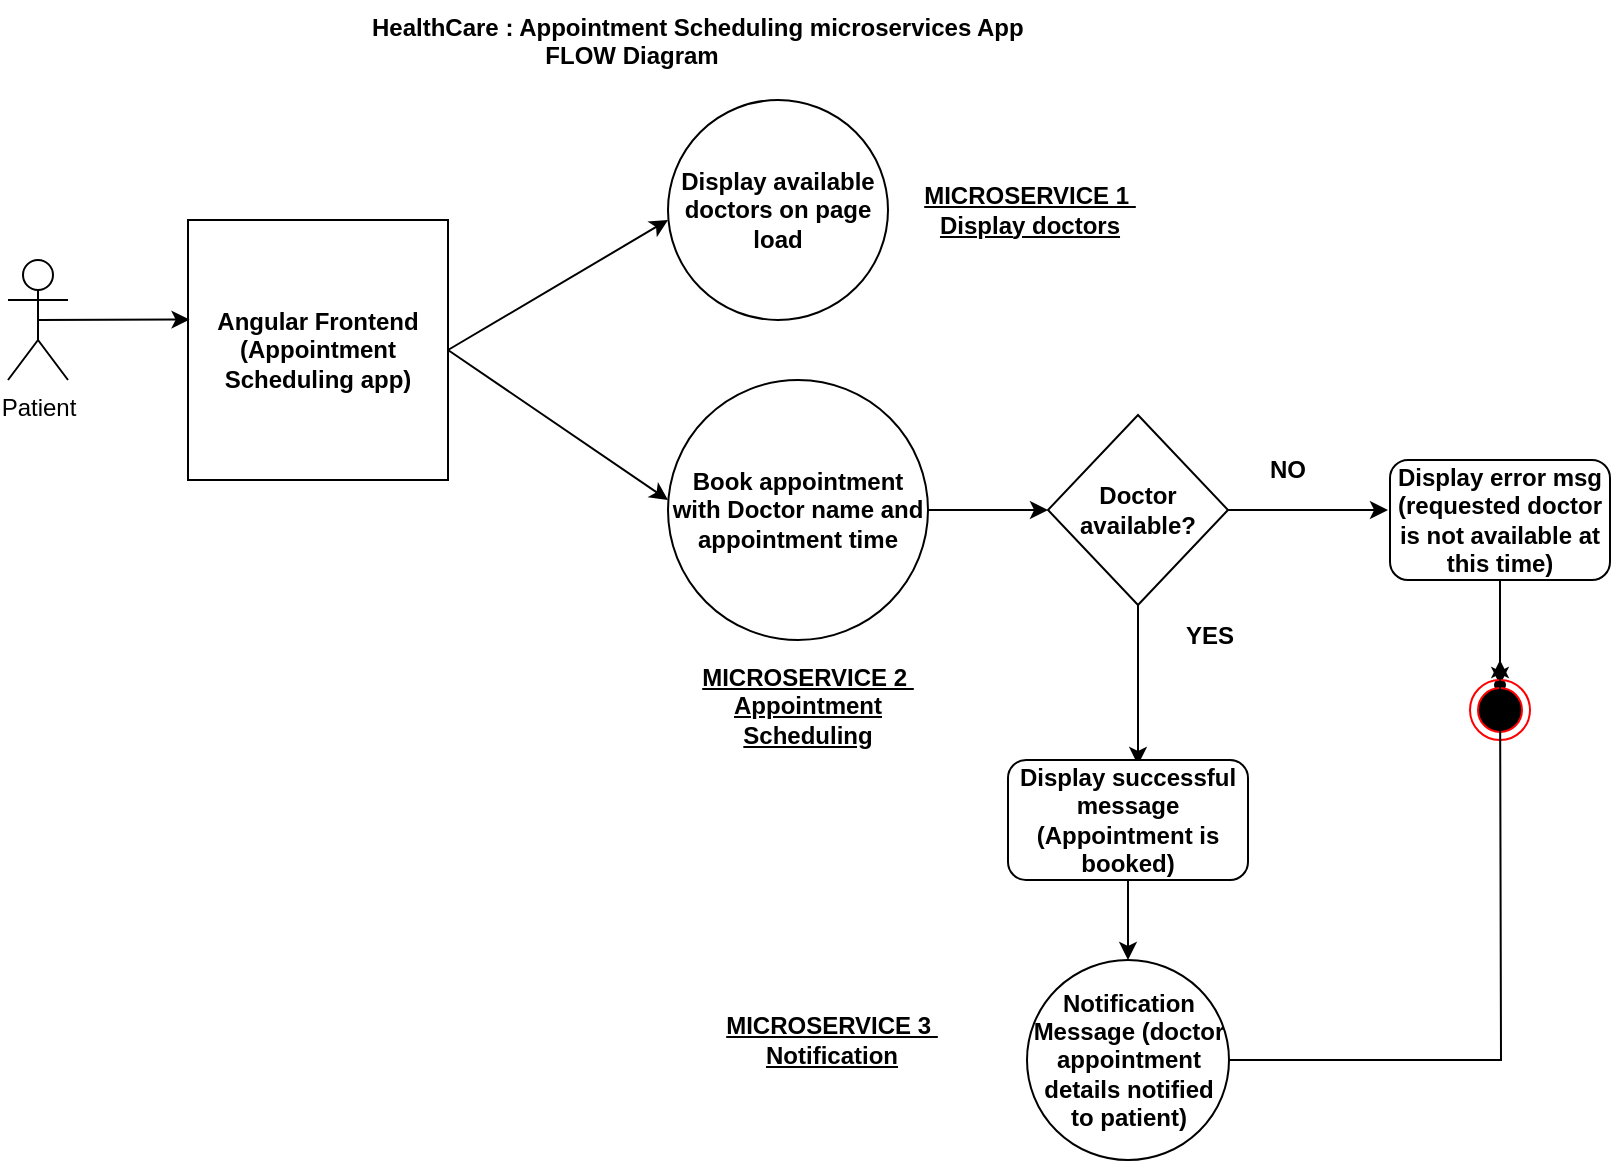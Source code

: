 <mxfile version="22.1.1" type="github">
  <diagram name="Page-1" id="-DX-BuYwbXiJZP43AESr">
    <mxGraphModel dx="1447" dy="584" grid="1" gridSize="10" guides="1" tooltips="1" connect="1" arrows="1" fold="1" page="1" pageScale="1" pageWidth="850" pageHeight="1100" math="0" shadow="0">
      <root>
        <mxCell id="0" />
        <mxCell id="1" parent="0" />
        <mxCell id="pXWiy-woDnGJ4gV50viA-1" value="Patient" style="shape=umlActor;verticalLabelPosition=bottom;verticalAlign=top;html=1;outlineConnect=0;" vertex="1" parent="1">
          <mxGeometry x="39" y="140" width="30" height="60" as="geometry" />
        </mxCell>
        <mxCell id="pXWiy-woDnGJ4gV50viA-2" value="&lt;b&gt;Angular Frontend (Appointment Scheduling app)&lt;/b&gt;" style="whiteSpace=wrap;html=1;aspect=fixed;" vertex="1" parent="1">
          <mxGeometry x="129" y="120" width="130" height="130" as="geometry" />
        </mxCell>
        <mxCell id="pXWiy-woDnGJ4gV50viA-3" value="" style="endArrow=classic;html=1;rounded=0;exitX=0.5;exitY=0.5;exitDx=0;exitDy=0;exitPerimeter=0;entryX=0.006;entryY=0.383;entryDx=0;entryDy=0;entryPerimeter=0;" edge="1" parent="1" source="pXWiy-woDnGJ4gV50viA-1" target="pXWiy-woDnGJ4gV50viA-2">
          <mxGeometry width="50" height="50" relative="1" as="geometry">
            <mxPoint x="289" y="230" as="sourcePoint" />
            <mxPoint x="339" y="180" as="targetPoint" />
          </mxGeometry>
        </mxCell>
        <mxCell id="pXWiy-woDnGJ4gV50viA-4" value="" style="endArrow=classic;html=1;rounded=0;exitX=1;exitY=0.5;exitDx=0;exitDy=0;" edge="1" parent="1" source="pXWiy-woDnGJ4gV50viA-2">
          <mxGeometry width="50" height="50" relative="1" as="geometry">
            <mxPoint x="289" y="230" as="sourcePoint" />
            <mxPoint x="369" y="120" as="targetPoint" />
          </mxGeometry>
        </mxCell>
        <mxCell id="pXWiy-woDnGJ4gV50viA-5" value="&lt;b&gt;Display available doctors on page load&lt;/b&gt;" style="ellipse;whiteSpace=wrap;html=1;aspect=fixed;" vertex="1" parent="1">
          <mxGeometry x="369" y="60" width="110" height="110" as="geometry" />
        </mxCell>
        <mxCell id="pXWiy-woDnGJ4gV50viA-6" value="" style="endArrow=classic;html=1;rounded=0;exitX=1;exitY=0.5;exitDx=0;exitDy=0;" edge="1" parent="1" source="pXWiy-woDnGJ4gV50viA-2">
          <mxGeometry width="50" height="50" relative="1" as="geometry">
            <mxPoint x="289" y="230" as="sourcePoint" />
            <mxPoint x="369" y="260" as="targetPoint" />
          </mxGeometry>
        </mxCell>
        <mxCell id="pXWiy-woDnGJ4gV50viA-7" value="&lt;b&gt;Book appointment with Doctor name and appointment time&lt;/b&gt;" style="ellipse;whiteSpace=wrap;html=1;aspect=fixed;" vertex="1" parent="1">
          <mxGeometry x="369" y="200" width="130" height="130" as="geometry" />
        </mxCell>
        <mxCell id="pXWiy-woDnGJ4gV50viA-8" value="" style="endArrow=classic;html=1;rounded=0;exitX=1;exitY=0.5;exitDx=0;exitDy=0;" edge="1" parent="1" source="pXWiy-woDnGJ4gV50viA-7">
          <mxGeometry width="50" height="50" relative="1" as="geometry">
            <mxPoint x="509" y="310" as="sourcePoint" />
            <mxPoint x="559" y="265" as="targetPoint" />
          </mxGeometry>
        </mxCell>
        <mxCell id="pXWiy-woDnGJ4gV50viA-11" value="" style="edgeStyle=orthogonalEdgeStyle;rounded=0;orthogonalLoop=1;jettySize=auto;html=1;" edge="1" parent="1" source="pXWiy-woDnGJ4gV50viA-9">
          <mxGeometry relative="1" as="geometry">
            <mxPoint x="604" y="392.5" as="targetPoint" />
          </mxGeometry>
        </mxCell>
        <mxCell id="pXWiy-woDnGJ4gV50viA-15" value="" style="edgeStyle=orthogonalEdgeStyle;rounded=0;orthogonalLoop=1;jettySize=auto;html=1;" edge="1" parent="1" source="pXWiy-woDnGJ4gV50viA-9">
          <mxGeometry relative="1" as="geometry">
            <mxPoint x="729" y="265" as="targetPoint" />
          </mxGeometry>
        </mxCell>
        <mxCell id="pXWiy-woDnGJ4gV50viA-9" value="&lt;b&gt;Doctor available?&lt;/b&gt;" style="rhombus;whiteSpace=wrap;html=1;" vertex="1" parent="1">
          <mxGeometry x="559" y="217.5" width="90" height="95" as="geometry" />
        </mxCell>
        <mxCell id="pXWiy-woDnGJ4gV50viA-22" value="" style="edgeStyle=orthogonalEdgeStyle;rounded=0;orthogonalLoop=1;jettySize=auto;html=1;" edge="1" parent="1" source="pXWiy-woDnGJ4gV50viA-12" target="pXWiy-woDnGJ4gV50viA-21">
          <mxGeometry relative="1" as="geometry" />
        </mxCell>
        <mxCell id="pXWiy-woDnGJ4gV50viA-12" value="&lt;b&gt;Display successful message (Appointment is booked)&lt;/b&gt;" style="rounded=1;whiteSpace=wrap;html=1;" vertex="1" parent="1">
          <mxGeometry x="539" y="390" width="120" height="60" as="geometry" />
        </mxCell>
        <mxCell id="pXWiy-woDnGJ4gV50viA-13" value="&lt;b&gt;YES&lt;/b&gt;" style="text;html=1;strokeColor=none;fillColor=none;align=center;verticalAlign=middle;whiteSpace=wrap;rounded=0;" vertex="1" parent="1">
          <mxGeometry x="610" y="312.5" width="60" height="30" as="geometry" />
        </mxCell>
        <mxCell id="pXWiy-woDnGJ4gV50viA-16" value="&lt;b&gt;NO&lt;/b&gt;" style="text;html=1;strokeColor=none;fillColor=none;align=center;verticalAlign=middle;whiteSpace=wrap;rounded=0;" vertex="1" parent="1">
          <mxGeometry x="649" y="230" width="60" height="30" as="geometry" />
        </mxCell>
        <mxCell id="pXWiy-woDnGJ4gV50viA-19" value="" style="edgeStyle=orthogonalEdgeStyle;rounded=0;orthogonalLoop=1;jettySize=auto;html=1;" edge="1" parent="1" source="pXWiy-woDnGJ4gV50viA-17" target="pXWiy-woDnGJ4gV50viA-18">
          <mxGeometry relative="1" as="geometry" />
        </mxCell>
        <mxCell id="pXWiy-woDnGJ4gV50viA-17" value="&lt;b&gt;Display error msg (requested doctor is not available at this time)&lt;/b&gt;" style="rounded=1;whiteSpace=wrap;html=1;" vertex="1" parent="1">
          <mxGeometry x="730" y="240" width="110" height="60" as="geometry" />
        </mxCell>
        <mxCell id="pXWiy-woDnGJ4gV50viA-18" value="" style="shape=waypoint;sketch=0;size=6;pointerEvents=1;points=[];fillColor=default;resizable=0;rotatable=0;perimeter=centerPerimeter;snapToPoint=1;rounded=1;" vertex="1" parent="1">
          <mxGeometry x="775" y="342.5" width="20" height="20" as="geometry" />
        </mxCell>
        <mxCell id="pXWiy-woDnGJ4gV50viA-20" value="" style="ellipse;html=1;shape=endState;fillColor=#000000;strokeColor=#ff0000;" vertex="1" parent="1">
          <mxGeometry x="770" y="350" width="30" height="30" as="geometry" />
        </mxCell>
        <mxCell id="pXWiy-woDnGJ4gV50viA-27" style="edgeStyle=orthogonalEdgeStyle;rounded=0;orthogonalLoop=1;jettySize=auto;html=1;entryX=0.5;entryY=1;entryDx=0;entryDy=0;" edge="1" parent="1" source="pXWiy-woDnGJ4gV50viA-21">
          <mxGeometry relative="1" as="geometry">
            <mxPoint x="785" y="340" as="targetPoint" />
          </mxGeometry>
        </mxCell>
        <mxCell id="pXWiy-woDnGJ4gV50viA-21" value="Notification Message (doctor appointment details notified to patient)" style="ellipse;whiteSpace=wrap;html=1;rounded=1;fontStyle=1" vertex="1" parent="1">
          <mxGeometry x="548.5" y="490" width="101" height="100" as="geometry" />
        </mxCell>
        <mxCell id="pXWiy-woDnGJ4gV50viA-23" value="&lt;b&gt;&lt;u&gt;MICROSERVICE 1&amp;nbsp; Display doctors&lt;/u&gt;&lt;/b&gt;" style="text;html=1;strokeColor=none;fillColor=none;align=center;verticalAlign=middle;whiteSpace=wrap;rounded=0;" vertex="1" parent="1">
          <mxGeometry x="488.5" y="95" width="121.5" height="40" as="geometry" />
        </mxCell>
        <mxCell id="pXWiy-woDnGJ4gV50viA-24" value="&lt;b&gt;&lt;u&gt;MICROSERVICE 2&amp;nbsp; Appointment Scheduling&lt;/u&gt;&lt;/b&gt;" style="text;html=1;strokeColor=none;fillColor=none;align=center;verticalAlign=middle;whiteSpace=wrap;rounded=0;" vertex="1" parent="1">
          <mxGeometry x="377.5" y="342.5" width="121.5" height="40" as="geometry" />
        </mxCell>
        <mxCell id="pXWiy-woDnGJ4gV50viA-25" value="&lt;b&gt;&lt;u&gt;MICROSERVICE 3&amp;nbsp; Notification&lt;/u&gt;&lt;/b&gt;" style="text;html=1;strokeColor=none;fillColor=none;align=center;verticalAlign=middle;whiteSpace=wrap;rounded=0;" vertex="1" parent="1">
          <mxGeometry x="390" y="510" width="121.5" height="40" as="geometry" />
        </mxCell>
        <mxCell id="pXWiy-woDnGJ4gV50viA-26" value="HealthCare : Appointment Scheduling microservices App&#xa;                          FLOW Diagram" style="text;whiteSpace=wrap;fontStyle=1" vertex="1" parent="1">
          <mxGeometry x="218.5" y="10" width="351.5" height="40" as="geometry" />
        </mxCell>
      </root>
    </mxGraphModel>
  </diagram>
</mxfile>
